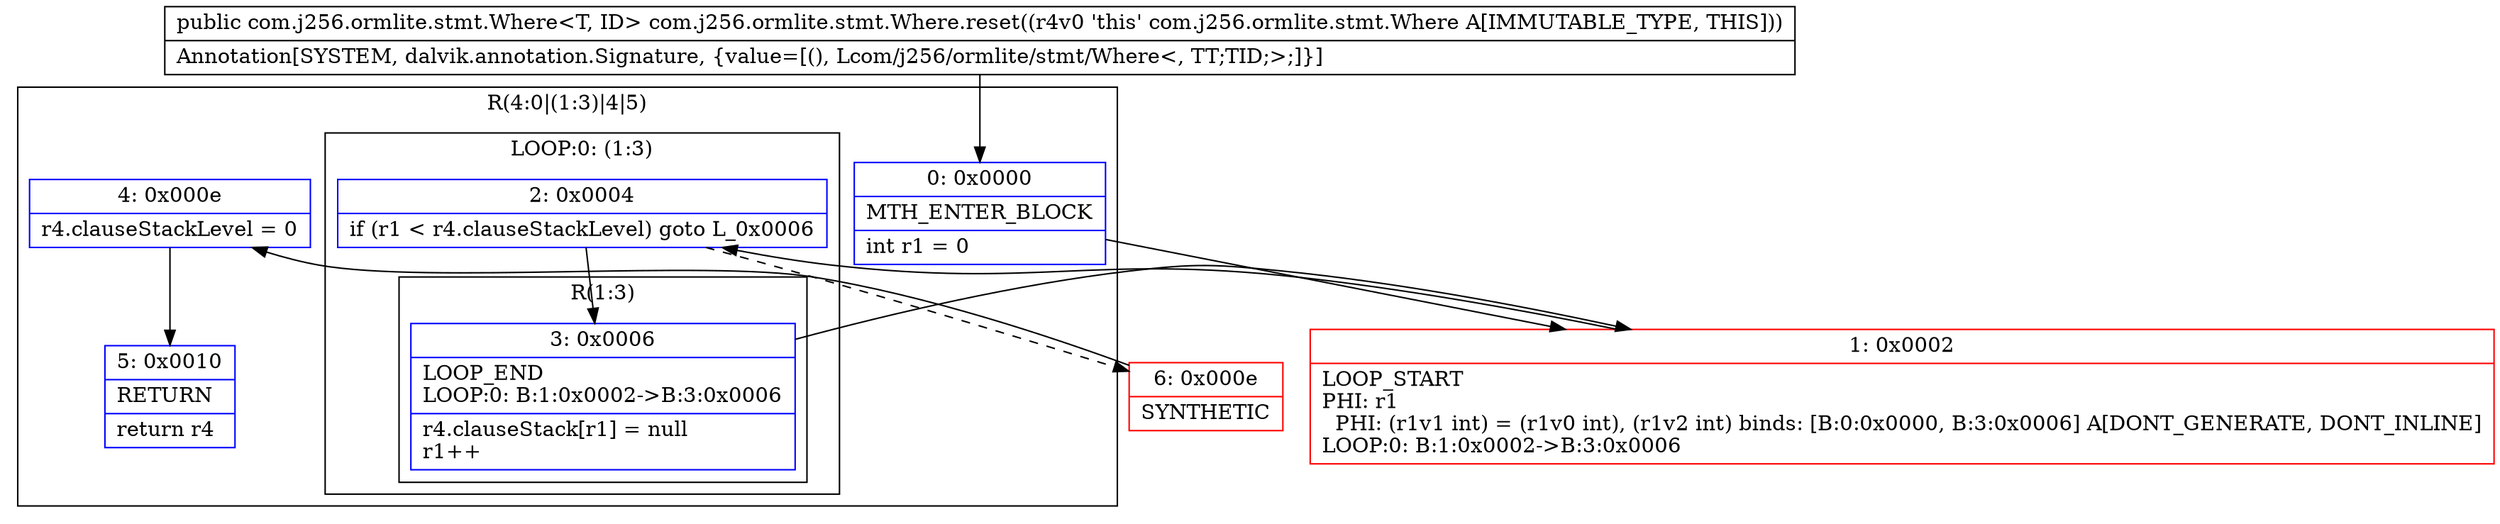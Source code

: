 digraph "CFG forcom.j256.ormlite.stmt.Where.reset()Lcom\/j256\/ormlite\/stmt\/Where;" {
subgraph cluster_Region_49333165 {
label = "R(4:0|(1:3)|4|5)";
node [shape=record,color=blue];
Node_0 [shape=record,label="{0\:\ 0x0000|MTH_ENTER_BLOCK\l|int r1 = 0\l}"];
subgraph cluster_LoopRegion_1131757537 {
label = "LOOP:0: (1:3)";
node [shape=record,color=blue];
Node_2 [shape=record,label="{2\:\ 0x0004|if (r1 \< r4.clauseStackLevel) goto L_0x0006\l}"];
subgraph cluster_Region_1034442345 {
label = "R(1:3)";
node [shape=record,color=blue];
Node_3 [shape=record,label="{3\:\ 0x0006|LOOP_END\lLOOP:0: B:1:0x0002\-\>B:3:0x0006\l|r4.clauseStack[r1] = null\lr1++\l}"];
}
}
Node_4 [shape=record,label="{4\:\ 0x000e|r4.clauseStackLevel = 0\l}"];
Node_5 [shape=record,label="{5\:\ 0x0010|RETURN\l|return r4\l}"];
}
Node_1 [shape=record,color=red,label="{1\:\ 0x0002|LOOP_START\lPHI: r1 \l  PHI: (r1v1 int) = (r1v0 int), (r1v2 int) binds: [B:0:0x0000, B:3:0x0006] A[DONT_GENERATE, DONT_INLINE]\lLOOP:0: B:1:0x0002\-\>B:3:0x0006\l}"];
Node_6 [shape=record,color=red,label="{6\:\ 0x000e|SYNTHETIC\l}"];
MethodNode[shape=record,label="{public com.j256.ormlite.stmt.Where\<T, ID\> com.j256.ormlite.stmt.Where.reset((r4v0 'this' com.j256.ormlite.stmt.Where A[IMMUTABLE_TYPE, THIS]))  | Annotation[SYSTEM, dalvik.annotation.Signature, \{value=[(), Lcom\/j256\/ormlite\/stmt\/Where\<, TT;TID;\>;]\}]\l}"];
MethodNode -> Node_0;
Node_0 -> Node_1;
Node_2 -> Node_3;
Node_2 -> Node_6[style=dashed];
Node_3 -> Node_1;
Node_4 -> Node_5;
Node_1 -> Node_2;
Node_6 -> Node_4;
}

